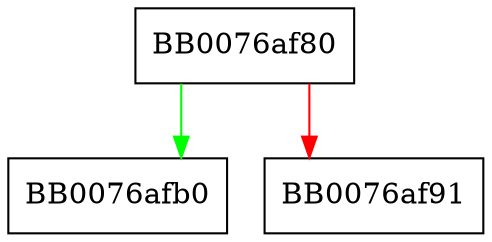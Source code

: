 digraph chacha20_poly1305_ctrl {
  node [shape="box"];
  graph [splines=ortho];
  BB0076af80 -> BB0076afb0 [color="green"];
  BB0076af80 -> BB0076af91 [color="red"];
}